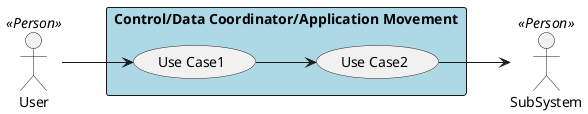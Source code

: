 @startuml

left to right direction

actor :User: <<Person>>
actor :SubSystem: <<Person>>


rectangle "Control/Data Coordinator/Application Movement" #lightBlue {
UseCase UC1  as "Use Case1"
UseCase UC2  as "Use Case2"


User --> UC1
UC1 --> UC2
UC2 --> SubSystem
}

@enduml
